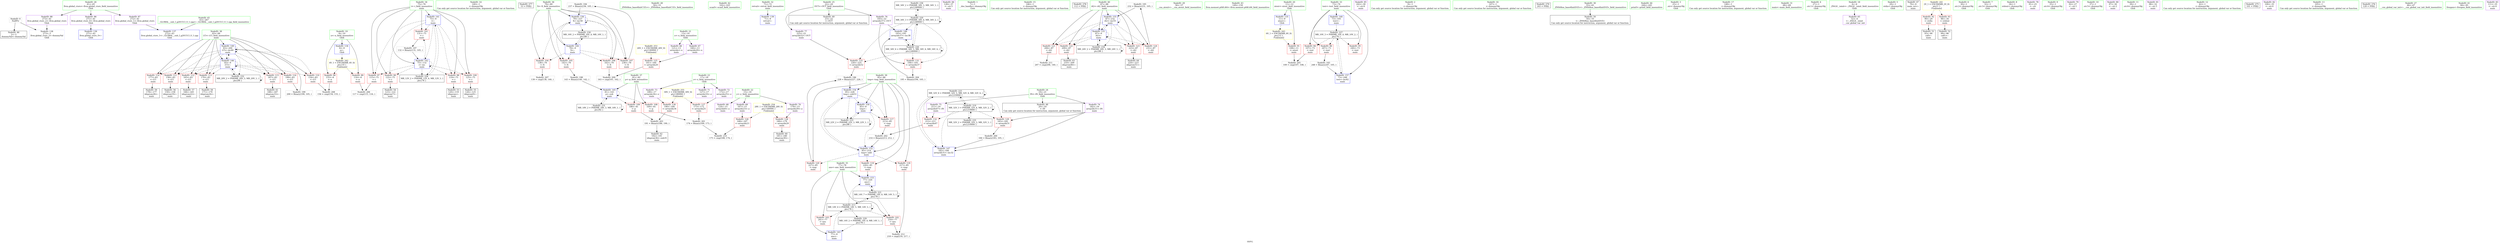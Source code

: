 digraph "SVFG" {
	label="SVFG";

	Node0x55f1c5e95470 [shape=record,color=grey,label="{NodeID: 0\nNullPtr}"];
	Node0x55f1c5e95470 -> Node0x55f1c5eb2600[style=solid];
	Node0x55f1c5e95470 -> Node0x55f1c5eb9310[style=solid];
	Node0x55f1c5eb28a0 [shape=record,color=red,label="{NodeID: 97\n115\<--75\n\<--i\nmain\n}"];
	Node0x55f1c5eb28a0 -> Node0x55f1c5ebe230[style=solid];
	Node0x55f1c5e96290 [shape=record,color=green,label="{NodeID: 14\n140\<--1\n\<--dummyObj\nCan only get source location for instruction, argument, global var or function.}"];
	Node0x55f1c5edc640 [shape=record,color=black,label="{NodeID: 277\n53 = PHI()\n}"];
	Node0x55f1c5eb6250 [shape=record,color=grey,label="{NodeID: 194\n237 = Binary(236, 105, )\n}"];
	Node0x55f1c5eb6250 -> Node0x55f1c5eba1e0[style=solid];
	Node0x55f1c5eb3400 [shape=record,color=red,label="{NodeID: 111\n158\<--83\n\<--i15\nmain\n}"];
	Node0x55f1c5eb3400 -> Node0x55f1c5eb3f00[style=solid];
	Node0x55f1c5eb1640 [shape=record,color=green,label="{NodeID: 28\n50\<--51\n_ZNSt8ios_base4InitC1Ev\<--_ZNSt8ios_base4InitC1Ev_field_insensitive\n}"];
	Node0x55f1c5ebe530 [shape=record,color=grey,label="{NodeID: 208\n156 = cmp(154, 155, )\n}"];
	Node0x55f1c5eb87c0 [shape=record,color=red,label="{NodeID: 125\n161\<--160\n\<--arrayidx20\nmain\n}"];
	Node0x55f1c5eb87c0 -> Node0x55f1c5ebe6b0[style=solid];
	Node0x55f1c5eb2200 [shape=record,color=green,label="{NodeID: 42\n102\<--103\nscanf\<--scanf_field_insensitive\n}"];
	Node0x55f1c5eb9410 [shape=record,color=blue,label="{NodeID: 139\n71\<--9\nretval\<--\nmain\n}"];
	Node0x55f1c5eb3f00 [shape=record,color=black,label="{NodeID: 56\n159\<--158\nidxprom19\<--\nmain\n}"];
	Node0x55f1c5ecc450 [shape=record,color=black,label="{NodeID: 236\nMR_34V_2 = PHI(MR_34V_3, MR_34V_1, )\npts\{240000 \}\n}"];
	Node0x55f1c5ecc450 -> Node0x55f1c5ec7450[style=dashed];
	Node0x55f1c5eb9f70 [shape=record,color=blue,label="{NodeID: 153\n77\<--220\nans\<--\nmain\n}"];
	Node0x55f1c5eb9f70 -> Node0x55f1c5ec7950[style=dashed];
	Node0x55f1c5eb4a60 [shape=record,color=purple,label="{NodeID: 70\n179\<--15\narrayidx29\<--y\nmain\n}"];
	Node0x55f1c5eb4a60 -> Node0x55f1c5eb8a30[style=solid];
	Node0x55f1c5eb55c0 [shape=record,color=purple,label="{NodeID: 84\n128\<--37\n\<--.str.5\nmain\n}"];
	Node0x55f1c5e94580 [shape=record,color=green,label="{NodeID: 1\n7\<--1\n__dso_handle\<--dummyObj\nGlob }"];
	Node0x55f1c5eb2970 [shape=record,color=red,label="{NodeID: 98\n119\<--75\n\<--i\nmain\n}"];
	Node0x55f1c5eb2970 -> Node0x55f1c5eb3c90[style=solid];
	Node0x55f1c5e96360 [shape=record,color=green,label="{NodeID: 15\n146\<--1\n\<--dummyObj\nCan only get source location for instruction, argument, global var or function.}"];
	Node0x55f1c5edc740 [shape=record,color=black,label="{NodeID: 278\n112 = PHI()\n}"];
	Node0x55f1c5eb63d0 [shape=record,color=grey,label="{NodeID: 195\n232 = Binary(231, 105, )\n}"];
	Node0x55f1c5eb63d0 -> Node0x55f1c5eba110[style=solid];
	Node0x55f1c5eb34d0 [shape=record,color=red,label="{NodeID: 112\n165\<--83\n\<--i15\nmain\n}"];
	Node0x55f1c5eb34d0 -> Node0x55f1c5eb3fd0[style=solid];
	Node0x55f1c5eb1710 [shape=record,color=green,label="{NodeID: 29\n56\<--57\n__cxa_atexit\<--__cxa_atexit_field_insensitive\n}"];
	Node0x55f1c5ebe6b0 [shape=record,color=grey,label="{NodeID: 209\n163 = cmp(161, 162, )\n}"];
	Node0x55f1c5eb8890 [shape=record,color=red,label="{NodeID: 126\n168\<--167\n\<--arrayidx23\nmain\n}"];
	Node0x55f1c5eb8890 -> Node0x55f1c5ebe830[style=solid];
	Node0x55f1c5eb2300 [shape=record,color=green,label="{NodeID: 43\n149\<--150\nllvm.memset.p0i8.i64\<--llvm.memset.p0i8.i64_field_insensitive\n}"];
	Node0x55f1c5eb94e0 [shape=record,color=blue,label="{NodeID: 140\n73\<--105\ntest\<--\nmain\n}"];
	Node0x55f1c5eb94e0 -> Node0x55f1c5ec9750[style=dashed];
	Node0x55f1c5eb3fd0 [shape=record,color=black,label="{NodeID: 57\n166\<--165\nidxprom22\<--\nmain\n}"];
	Node0x55f1c5eba040 [shape=record,color=blue,label="{NodeID: 154\n85\<--228\ntmp\<--sub53\nmain\n}"];
	Node0x55f1c5eba040 -> Node0x55f1c5eb8140[style=dashed];
	Node0x55f1c5eba040 -> Node0x55f1c5eb9d00[style=dashed];
	Node0x55f1c5eba040 -> Node0x55f1c5eb9ea0[style=dashed];
	Node0x55f1c5eba040 -> Node0x55f1c5ecb550[style=dashed];
	Node0x55f1c5eb4b30 [shape=record,color=purple,label="{NodeID: 71\n127\<--17\narrayidx10\<--z\nmain\n}"];
	Node0x55f1c5eb5690 [shape=record,color=purple,label="{NodeID: 85\n242\<--39\n\<--.str.6\nmain\n}"];
	Node0x55f1c5e96e20 [shape=record,color=green,label="{NodeID: 2\n9\<--1\n\<--dummyObj\nCan only get source location for instruction, argument, global var or function.}"];
	Node0x55f1c5eb2a40 [shape=record,color=red,label="{NodeID: 99\n122\<--75\n\<--i\nmain\n}"];
	Node0x55f1c5eb2a40 -> Node0x55f1c5eb3d60[style=solid];
	Node0x55f1c5e96430 [shape=record,color=green,label="{NodeID: 16\n147\<--1\n\<--dummyObj\nCan only get source location for instruction, argument, global var or function.}"];
	Node0x55f1c5edc840 [shape=record,color=black,label="{NodeID: 279\n243 = PHI()\n}"];
	Node0x55f1c5eb6550 [shape=record,color=grey,label="{NodeID: 196\n228 = Binary(227, 226, )\n}"];
	Node0x55f1c5eb6550 -> Node0x55f1c5eba040[style=solid];
	Node0x55f1c5eb35a0 [shape=record,color=red,label="{NodeID: 113\n170\<--83\n\<--i15\nmain\n}"];
	Node0x55f1c5eb35a0 -> Node0x55f1c5eb40a0[style=solid];
	Node0x55f1c5eb17e0 [shape=record,color=green,label="{NodeID: 30\n55\<--61\n_ZNSt8ios_base4InitD1Ev\<--_ZNSt8ios_base4InitD1Ev_field_insensitive\n}"];
	Node0x55f1c5eb17e0 -> Node0x55f1c5eb39f0[style=solid];
	Node0x55f1c5ebe830 [shape=record,color=grey,label="{NodeID: 210\n175 = cmp(168, 174, )\n}"];
	Node0x55f1c5eb8960 [shape=record,color=red,label="{NodeID: 127\n173\<--172\n\<--arrayidx25\nmain\n}"];
	Node0x55f1c5eb8960 -> Node0x55f1c5eb6cd0[style=solid];
	Node0x55f1c5eb2400 [shape=record,color=green,label="{NodeID: 44\n244\<--245\nprintf\<--printf_field_insensitive\n}"];
	Node0x55f1c5eb95b0 [shape=record,color=blue,label="{NodeID: 141\n75\<--9\ni\<--\nmain\n}"];
	Node0x55f1c5eb95b0 -> Node0x55f1c5eb28a0[style=dashed];
	Node0x55f1c5eb95b0 -> Node0x55f1c5eb2970[style=dashed];
	Node0x55f1c5eb95b0 -> Node0x55f1c5eb2a40[style=dashed];
	Node0x55f1c5eb95b0 -> Node0x55f1c5eb2b10[style=dashed];
	Node0x55f1c5eb95b0 -> Node0x55f1c5eb2be0[style=dashed];
	Node0x55f1c5eb95b0 -> Node0x55f1c5eb9680[style=dashed];
	Node0x55f1c5eb95b0 -> Node0x55f1c5ec9c50[style=dashed];
	Node0x55f1c5eb40a0 [shape=record,color=black,label="{NodeID: 58\n171\<--170\nidxprom24\<--\nmain\n}"];
	Node0x55f1c5eba110 [shape=record,color=blue,label="{NodeID: 155\n87\<--232\ni42\<--inc55\nmain\n}"];
	Node0x55f1c5eba110 -> Node0x55f1c5eb8480[style=dashed];
	Node0x55f1c5eba110 -> Node0x55f1c5eb8550[style=dashed];
	Node0x55f1c5eba110 -> Node0x55f1c5eb8620[style=dashed];
	Node0x55f1c5eba110 -> Node0x55f1c5eb86f0[style=dashed];
	Node0x55f1c5eba110 -> Node0x55f1c5eb9dd0[style=dashed];
	Node0x55f1c5eba110 -> Node0x55f1c5eba110[style=dashed];
	Node0x55f1c5eba110 -> Node0x55f1c5ecba50[style=dashed];
	Node0x55f1c5eb4c00 [shape=record,color=purple,label="{NodeID: 72\n172\<--17\narrayidx25\<--z\nmain\n}"];
	Node0x55f1c5eb4c00 -> Node0x55f1c5eb8960[style=solid];
	Node0x55f1c5eb5760 [shape=record,color=purple,label="{NodeID: 86\n271\<--41\nllvm.global_ctors_0\<--llvm.global_ctors\nGlob }"];
	Node0x55f1c5eb5760 -> Node0x55f1c5eb9110[style=solid];
	Node0x55f1c5e95790 [shape=record,color=green,label="{NodeID: 3\n25\<--1\n.str\<--dummyObj\nGlob }"];
	Node0x55f1c5eb2b10 [shape=record,color=red,label="{NodeID: 100\n125\<--75\n\<--i\nmain\n}"];
	Node0x55f1c5eb2b10 -> Node0x55f1c5eb3e30[style=solid];
	Node0x55f1c5e96500 [shape=record,color=green,label="{NodeID: 17\n148\<--1\n\<--dummyObj\nCan only get source location for instruction, argument, global var or function.}"];
	Node0x55f1c5eb66d0 [shape=record,color=grey,label="{NodeID: 197\n132 = Binary(131, 105, )\n}"];
	Node0x55f1c5eb66d0 -> Node0x55f1c5eb9680[style=solid];
	Node0x55f1c5eb3670 [shape=record,color=red,label="{NodeID: 114\n177\<--83\n\<--i15\nmain\n}"];
	Node0x55f1c5eb3670 -> Node0x55f1c5eb4170[style=solid];
	Node0x55f1c5eb18b0 [shape=record,color=green,label="{NodeID: 31\n68\<--69\nmain\<--main_field_insensitive\n}"];
	Node0x55f1c5ebe9b0 [shape=record,color=grey,label="{NodeID: 211\n207 = cmp(206, 140, )\n}"];
	Node0x55f1c5eb8a30 [shape=record,color=red,label="{NodeID: 128\n180\<--179\n\<--arrayidx29\nmain\n}"];
	Node0x55f1c5eb8a30 -> Node0x55f1c5eb4240[style=solid];
	Node0x55f1c5eb2500 [shape=record,color=green,label="{NodeID: 45\n43\<--267\n_GLOBAL__sub_I_g201513_0_1.cpp\<--_GLOBAL__sub_I_g201513_0_1.cpp_field_insensitive\n}"];
	Node0x55f1c5eb2500 -> Node0x55f1c5eb9210[style=solid];
	Node0x55f1c5ec8d50 [shape=record,color=black,label="{NodeID: 225\nMR_32V_6 = PHI(MR_32V_5, MR_32V_4, MR_32V_4, )\npts\{210000 \}\n}"];
	Node0x55f1c5ec8d50 -> Node0x55f1c5eb8b00[style=dashed];
	Node0x55f1c5ec8d50 -> Node0x55f1c5eb8d70[style=dashed];
	Node0x55f1c5ec8d50 -> Node0x55f1c5eb9a90[style=dashed];
	Node0x55f1c5ec8d50 -> Node0x55f1c5ec6f50[style=dashed];
	Node0x55f1c5ec8d50 -> Node0x55f1c5ec8d50[style=dashed];
	Node0x55f1c5eb9680 [shape=record,color=blue,label="{NodeID: 142\n75\<--132\ni\<--inc\nmain\n}"];
	Node0x55f1c5eb9680 -> Node0x55f1c5eb28a0[style=dashed];
	Node0x55f1c5eb9680 -> Node0x55f1c5eb2970[style=dashed];
	Node0x55f1c5eb9680 -> Node0x55f1c5eb2a40[style=dashed];
	Node0x55f1c5eb9680 -> Node0x55f1c5eb2b10[style=dashed];
	Node0x55f1c5eb9680 -> Node0x55f1c5eb2be0[style=dashed];
	Node0x55f1c5eb9680 -> Node0x55f1c5eb9680[style=dashed];
	Node0x55f1c5eb9680 -> Node0x55f1c5ec9c50[style=dashed];
	Node0x55f1c5eb4170 [shape=record,color=black,label="{NodeID: 59\n178\<--177\nidxprom28\<--\nmain\n}"];
	Node0x55f1c5eba1e0 [shape=record,color=blue,label="{NodeID: 156\n79\<--237\nX\<--inc58\nmain\n}"];
	Node0x55f1c5eba1e0 -> Node0x55f1c5eb2e50[style=dashed];
	Node0x55f1c5eba1e0 -> Node0x55f1c5eb2f20[style=dashed];
	Node0x55f1c5eba1e0 -> Node0x55f1c5eb2ff0[style=dashed];
	Node0x55f1c5eba1e0 -> Node0x55f1c5eb30c0[style=dashed];
	Node0x55f1c5eba1e0 -> Node0x55f1c5eba1e0[style=dashed];
	Node0x55f1c5eba1e0 -> Node0x55f1c5eca650[style=dashed];
	Node0x55f1c5eb4cd0 [shape=record,color=purple,label="{NodeID: 73\n189\<--17\narrayidx34\<--z\nmain\n}"];
	Node0x55f1c5eb4cd0 -> Node0x55f1c5eb8bd0[style=solid];
	Node0x55f1c5ecfa20 [shape=record,color=yellow,style=double,label="{NodeID: 253\n26V_1 = ENCHI(MR_26V_0)\npts\{140000 \}\nFun[main]}"];
	Node0x55f1c5ecfa20 -> Node0x55f1c5eb87c0[style=dashed];
	Node0x55f1c5eb5860 [shape=record,color=purple,label="{NodeID: 87\n272\<--41\nllvm.global_ctors_1\<--llvm.global_ctors\nGlob }"];
	Node0x55f1c5eb5860 -> Node0x55f1c5eb9210[style=solid];
	Node0x55f1c5e95da0 [shape=record,color=green,label="{NodeID: 4\n27\<--1\n.str.1\<--dummyObj\nGlob }"];
	Node0x55f1c5eb2be0 [shape=record,color=red,label="{NodeID: 101\n131\<--75\n\<--i\nmain\n}"];
	Node0x55f1c5eb2be0 -> Node0x55f1c5eb66d0[style=solid];
	Node0x55f1c5e965d0 [shape=record,color=green,label="{NodeID: 18\n4\<--6\n_ZStL8__ioinit\<--_ZStL8__ioinit_field_insensitive\nGlob }"];
	Node0x55f1c5e965d0 -> Node0x55f1c5eb4650[style=solid];
	Node0x55f1c5eb6850 [shape=record,color=grey,label="{NodeID: 198\n143 = Binary(140, 142, )\n}"];
	Node0x55f1c5eb6850 -> Node0x55f1c5eb98f0[style=solid];
	Node0x55f1c5eb3740 [shape=record,color=red,label="{NodeID: 115\n187\<--83\n\<--i15\nmain\n}"];
	Node0x55f1c5eb3740 -> Node0x55f1c5eb4310[style=solid];
	Node0x55f1c5eb19b0 [shape=record,color=green,label="{NodeID: 32\n71\<--72\nretval\<--retval_field_insensitive\nmain\n}"];
	Node0x55f1c5eb19b0 -> Node0x55f1c5eb9410[style=solid];
	Node0x55f1c5ebeb30 [shape=record,color=grey,label="{NodeID: 212\n218 = cmp(216, 217, )\n}"];
	Node0x55f1c5eb8b00 [shape=record,color=red,label="{NodeID: 129\n183\<--182\n\<--arrayidx31\nmain\n}"];
	Node0x55f1c5eb8b00 -> Node0x55f1c5eb6b50[style=solid];
	Node0x55f1c5eb2600 [shape=record,color=black,label="{NodeID: 46\n2\<--3\ndummyVal\<--dummyVal\n}"];
	Node0x55f1c5ec9250 [shape=record,color=black,label="{NodeID: 226\nMR_34V_6 = PHI(MR_34V_5, MR_34V_4, MR_34V_4, )\npts\{240000 \}\n}"];
	Node0x55f1c5ec9250 -> Node0x55f1c5eb8ca0[style=dashed];
	Node0x55f1c5ec9250 -> Node0x55f1c5eb8e40[style=dashed];
	Node0x55f1c5ec9250 -> Node0x55f1c5eb9b60[style=dashed];
	Node0x55f1c5ec9250 -> Node0x55f1c5ec7450[style=dashed];
	Node0x55f1c5ec9250 -> Node0x55f1c5ec9250[style=dashed];
	Node0x55f1c5eb9750 [shape=record,color=blue,label="{NodeID: 143\n77\<--9\nans\<--\nmain\n}"];
	Node0x55f1c5eb9750 -> Node0x55f1c5ec5150[style=dashed];
	Node0x55f1c5eb4240 [shape=record,color=black,label="{NodeID: 60\n181\<--180\nidxprom30\<--\nmain\n}"];
	Node0x55f1c5eba2b0 [shape=record,color=blue,label="{NodeID: 157\n73\<--248\ntest\<--inc62\nmain\n}"];
	Node0x55f1c5eba2b0 -> Node0x55f1c5ec9750[style=dashed];
	Node0x55f1c5eb4da0 [shape=record,color=purple,label="{NodeID: 74\n182\<--19\narrayidx31\<--IN\nmain\n}"];
	Node0x55f1c5eb4da0 -> Node0x55f1c5eb8b00[style=solid];
	Node0x55f1c5eb4da0 -> Node0x55f1c5eb9a90[style=solid];
	Node0x55f1c5ecfb00 [shape=record,color=yellow,style=double,label="{NodeID: 254\n28V_1 = ENCHI(MR_28V_0)\npts\{160000 \}\nFun[main]}"];
	Node0x55f1c5ecfb00 -> Node0x55f1c5eb8890[style=dashed];
	Node0x55f1c5ecfb00 -> Node0x55f1c5eb8a30[style=dashed];
	Node0x55f1c5eb5960 [shape=record,color=purple,label="{NodeID: 88\n273\<--41\nllvm.global_ctors_2\<--llvm.global_ctors\nGlob }"];
	Node0x55f1c5eb5960 -> Node0x55f1c5eb9310[style=solid];
	Node0x55f1c5e958c0 [shape=record,color=green,label="{NodeID: 5\n29\<--1\nstdin\<--dummyObj\nGlob }"];
	Node0x55f1c5eb2cb0 [shape=record,color=red,label="{NodeID: 102\n216\<--77\n\<--ans\nmain\n}"];
	Node0x55f1c5eb2cb0 -> Node0x55f1c5ebeb30[style=solid];
	Node0x55f1c5eb1070 [shape=record,color=green,label="{NodeID: 19\n8\<--10\nn\<--n_field_insensitive\nGlob }"];
	Node0x55f1c5eb1070 -> Node0x55f1c5eb5a60[style=solid];
	Node0x55f1c5eb1070 -> Node0x55f1c5eb5b30[style=solid];
	Node0x55f1c5eb1070 -> Node0x55f1c5eb8f10[style=solid];
	Node0x55f1c5eb69d0 [shape=record,color=grey,label="{NodeID: 199\n200 = Binary(199, 105, )\n}"];
	Node0x55f1c5eb69d0 -> Node0x55f1c5eb9c30[style=solid];
	Node0x55f1c5eb8070 [shape=record,color=red,label="{NodeID: 116\n199\<--83\n\<--i15\nmain\n}"];
	Node0x55f1c5eb8070 -> Node0x55f1c5eb69d0[style=solid];
	Node0x55f1c5eb1a80 [shape=record,color=green,label="{NodeID: 33\n73\<--74\ntest\<--test_field_insensitive\nmain\n}"];
	Node0x55f1c5eb1a80 -> Node0x55f1c5eb5e70[style=solid];
	Node0x55f1c5eb1a80 -> Node0x55f1c5eb5f40[style=solid];
	Node0x55f1c5eb1a80 -> Node0x55f1c5eb27d0[style=solid];
	Node0x55f1c5eb1a80 -> Node0x55f1c5eb94e0[style=solid];
	Node0x55f1c5eb1a80 -> Node0x55f1c5eba2b0[style=solid];
	Node0x55f1c5ec5150 [shape=record,color=black,label="{NodeID: 213\nMR_14V_4 = PHI(MR_14V_5, MR_14V_3, )\npts\{78 \}\n}"];
	Node0x55f1c5ec5150 -> Node0x55f1c5eb2cb0[style=dashed];
	Node0x55f1c5ec5150 -> Node0x55f1c5eb2d80[style=dashed];
	Node0x55f1c5ec5150 -> Node0x55f1c5eb9f70[style=dashed];
	Node0x55f1c5ec5150 -> Node0x55f1c5ec5150[style=dashed];
	Node0x55f1c5ec5150 -> Node0x55f1c5ec7950[style=dashed];
	Node0x55f1c5ec5150 -> Node0x55f1c5eca150[style=dashed];
	Node0x55f1c5eb8bd0 [shape=record,color=red,label="{NodeID: 130\n190\<--189\n\<--arrayidx34\nmain\n}"];
	Node0x55f1c5eb8bd0 -> Node0x55f1c5ebddf0[style=solid];
	Node0x55f1c5eb2700 [shape=record,color=black,label="{NodeID: 47\n70\<--9\nmain_ret\<--\nmain\n}"];
	Node0x55f1c5ec9750 [shape=record,color=black,label="{NodeID: 227\nMR_10V_3 = PHI(MR_10V_4, MR_10V_2, )\npts\{74 \}\n}"];
	Node0x55f1c5ec9750 -> Node0x55f1c5eb5e70[style=dashed];
	Node0x55f1c5ec9750 -> Node0x55f1c5eb5f40[style=dashed];
	Node0x55f1c5ec9750 -> Node0x55f1c5eb27d0[style=dashed];
	Node0x55f1c5ec9750 -> Node0x55f1c5eba2b0[style=dashed];
	Node0x55f1c5eb9820 [shape=record,color=blue,label="{NodeID: 144\n79\<--9\nX\<--\nmain\n}"];
	Node0x55f1c5eb9820 -> Node0x55f1c5eb2e50[style=dashed];
	Node0x55f1c5eb9820 -> Node0x55f1c5eb2f20[style=dashed];
	Node0x55f1c5eb9820 -> Node0x55f1c5eb2ff0[style=dashed];
	Node0x55f1c5eb9820 -> Node0x55f1c5eb30c0[style=dashed];
	Node0x55f1c5eb9820 -> Node0x55f1c5eba1e0[style=dashed];
	Node0x55f1c5eb9820 -> Node0x55f1c5eca650[style=dashed];
	Node0x55f1c5eb4310 [shape=record,color=black,label="{NodeID: 61\n188\<--187\nidxprom33\<--\nmain\n}"];
	Node0x55f1c5ecdd50 [shape=record,color=yellow,style=double,label="{NodeID: 241\n2V_1 = ENCHI(MR_2V_0)\npts\{1 \}\nFun[main]}"];
	Node0x55f1c5ecdd50 -> Node0x55f1c5eb5cd0[style=dashed];
	Node0x55f1c5ecdd50 -> Node0x55f1c5eb5da0[style=dashed];
	Node0x55f1c5eb4e70 [shape=record,color=purple,label="{NodeID: 75\n211\<--19\narrayidx47\<--IN\nmain\n}"];
	Node0x55f1c5eb4e70 -> Node0x55f1c5eb8d70[style=solid];
	Node0x55f1c5ecfbe0 [shape=record,color=yellow,style=double,label="{NodeID: 255\n30V_1 = ENCHI(MR_30V_0)\npts\{180000 \}\nFun[main]}"];
	Node0x55f1c5ecfbe0 -> Node0x55f1c5eb8960[style=dashed];
	Node0x55f1c5ecfbe0 -> Node0x55f1c5eb8bd0[style=dashed];
	Node0x55f1c5eb5a60 [shape=record,color=red,label="{NodeID: 89\n116\<--8\n\<--n\nmain\n}"];
	Node0x55f1c5eb5a60 -> Node0x55f1c5ebe230[style=solid];
	Node0x55f1c5e95950 [shape=record,color=green,label="{NodeID: 6\n30\<--1\n.str.2\<--dummyObj\nGlob }"];
	Node0x55f1c5eb2d80 [shape=record,color=red,label="{NodeID: 103\n241\<--77\n\<--ans\nmain\n}"];
	Node0x55f1c5eb1100 [shape=record,color=green,label="{NodeID: 20\n11\<--12\nntest\<--ntest_field_insensitive\nGlob }"];
	Node0x55f1c5eb1100 -> Node0x55f1c5eb5c00[style=solid];
	Node0x55f1c5eb1100 -> Node0x55f1c5eb9010[style=solid];
	Node0x55f1c5eb6b50 [shape=record,color=grey,label="{NodeID: 200\n184 = Binary(183, 105, )\n}"];
	Node0x55f1c5eb6b50 -> Node0x55f1c5eb9a90[style=solid];
	Node0x55f1c5eb8140 [shape=record,color=red,label="{NodeID: 117\n213\<--85\n\<--tmp\nmain\n}"];
	Node0x55f1c5eb8140 -> Node0x55f1c5eb6e50[style=solid];
	Node0x55f1c5eb1b50 [shape=record,color=green,label="{NodeID: 34\n75\<--76\ni\<--i_field_insensitive\nmain\n}"];
	Node0x55f1c5eb1b50 -> Node0x55f1c5eb28a0[style=solid];
	Node0x55f1c5eb1b50 -> Node0x55f1c5eb2970[style=solid];
	Node0x55f1c5eb1b50 -> Node0x55f1c5eb2a40[style=solid];
	Node0x55f1c5eb1b50 -> Node0x55f1c5eb2b10[style=solid];
	Node0x55f1c5eb1b50 -> Node0x55f1c5eb2be0[style=solid];
	Node0x55f1c5eb1b50 -> Node0x55f1c5eb95b0[style=solid];
	Node0x55f1c5eb1b50 -> Node0x55f1c5eb9680[style=solid];
	Node0x55f1c5eb8ca0 [shape=record,color=red,label="{NodeID: 131\n194\<--193\n\<--arrayidx37\nmain\n}"];
	Node0x55f1c5eb8ca0 -> Node0x55f1c5ebdf30[style=solid];
	Node0x55f1c5eb37f0 [shape=record,color=black,label="{NodeID: 48\n20\<--19\n\<--IN\nCan only get source location for instruction, argument, global var or function.}"];
	Node0x55f1c5ec9c50 [shape=record,color=black,label="{NodeID: 228\nMR_12V_2 = PHI(MR_12V_4, MR_12V_1, )\npts\{76 \}\n}"];
	Node0x55f1c5ec9c50 -> Node0x55f1c5eb95b0[style=dashed];
	Node0x55f1c5eb98f0 [shape=record,color=blue,label="{NodeID: 145\n81\<--143\np\<--sub\nmain\n}"];
	Node0x55f1c5eb98f0 -> Node0x55f1c5eb3190[style=dashed];
	Node0x55f1c5eb98f0 -> Node0x55f1c5eb3260[style=dashed];
	Node0x55f1c5eb98f0 -> Node0x55f1c5eb98f0[style=dashed];
	Node0x55f1c5eb98f0 -> Node0x55f1c5ecab50[style=dashed];
	Node0x55f1c5eb43e0 [shape=record,color=black,label="{NodeID: 62\n192\<--191\nidxprom36\<--sub35\nmain\n}"];
	Node0x55f1c5ecf080 [shape=record,color=yellow,style=double,label="{NodeID: 242\n4V_1 = ENCHI(MR_4V_0)\npts\{10 \}\nFun[main]}"];
	Node0x55f1c5ecf080 -> Node0x55f1c5eb5a60[style=dashed];
	Node0x55f1c5ecf080 -> Node0x55f1c5eb5b30[style=dashed];
	Node0x55f1c5eb4f40 [shape=record,color=purple,label="{NodeID: 76\n193\<--22\narrayidx37\<--OUT\nmain\n}"];
	Node0x55f1c5eb4f40 -> Node0x55f1c5eb8ca0[style=solid];
	Node0x55f1c5eb4f40 -> Node0x55f1c5eb9b60[style=solid];
	Node0x55f1c5eb5b30 [shape=record,color=red,label="{NodeID: 90\n155\<--8\n\<--n\nmain\n}"];
	Node0x55f1c5eb5b30 -> Node0x55f1c5ebe530[style=solid];
	Node0x55f1c5e95b00 [shape=record,color=green,label="{NodeID: 7\n32\<--1\n.str.3\<--dummyObj\nGlob }"];
	Node0x55f1c5eb2e50 [shape=record,color=red,label="{NodeID: 104\n138\<--79\n\<--X\nmain\n}"];
	Node0x55f1c5eb2e50 -> Node0x55f1c5ebe3b0[style=solid];
	Node0x55f1c5eb1190 [shape=record,color=green,label="{NodeID: 21\n13\<--14\nx\<--x_field_insensitive\nGlob }"];
	Node0x55f1c5eb1190 -> Node0x55f1c5eb4720[style=solid];
	Node0x55f1c5eb1190 -> Node0x55f1c5eb47f0[style=solid];
	Node0x55f1c5eb6cd0 [shape=record,color=grey,label="{NodeID: 201\n174 = Binary(169, 173, )\n}"];
	Node0x55f1c5eb6cd0 -> Node0x55f1c5ebe830[style=solid];
	Node0x55f1c5eb8210 [shape=record,color=red,label="{NodeID: 118\n217\<--85\n\<--tmp\nmain\n}"];
	Node0x55f1c5eb8210 -> Node0x55f1c5ebeb30[style=solid];
	Node0x55f1c5eb1c20 [shape=record,color=green,label="{NodeID: 35\n77\<--78\nans\<--ans_field_insensitive\nmain\n}"];
	Node0x55f1c5eb1c20 -> Node0x55f1c5eb2cb0[style=solid];
	Node0x55f1c5eb1c20 -> Node0x55f1c5eb2d80[style=solid];
	Node0x55f1c5eb1c20 -> Node0x55f1c5eb9750[style=solid];
	Node0x55f1c5eb1c20 -> Node0x55f1c5eb9f70[style=solid];
	Node0x55f1c5eb8d70 [shape=record,color=red,label="{NodeID: 132\n212\<--211\n\<--arrayidx47\nmain\n}"];
	Node0x55f1c5eb8d70 -> Node0x55f1c5eb6e50[style=solid];
	Node0x55f1c5eb38f0 [shape=record,color=black,label="{NodeID: 49\n23\<--22\n\<--OUT\nCan only get source location for instruction, argument, global var or function.}"];
	Node0x55f1c5eca150 [shape=record,color=black,label="{NodeID: 229\nMR_14V_2 = PHI(MR_14V_4, MR_14V_1, )\npts\{78 \}\n}"];
	Node0x55f1c5eca150 -> Node0x55f1c5eb9750[style=dashed];
	Node0x55f1c5eb99c0 [shape=record,color=blue,label="{NodeID: 146\n83\<--9\ni15\<--\nmain\n}"];
	Node0x55f1c5eb99c0 -> Node0x55f1c5eb3330[style=dashed];
	Node0x55f1c5eb99c0 -> Node0x55f1c5eb3400[style=dashed];
	Node0x55f1c5eb99c0 -> Node0x55f1c5eb34d0[style=dashed];
	Node0x55f1c5eb99c0 -> Node0x55f1c5eb35a0[style=dashed];
	Node0x55f1c5eb99c0 -> Node0x55f1c5eb3670[style=dashed];
	Node0x55f1c5eb99c0 -> Node0x55f1c5eb3740[style=dashed];
	Node0x55f1c5eb99c0 -> Node0x55f1c5eb8070[style=dashed];
	Node0x55f1c5eb99c0 -> Node0x55f1c5eb99c0[style=dashed];
	Node0x55f1c5eb99c0 -> Node0x55f1c5eb9c30[style=dashed];
	Node0x55f1c5eb99c0 -> Node0x55f1c5ecb050[style=dashed];
	Node0x55f1c5eb44b0 [shape=record,color=black,label="{NodeID: 63\n210\<--209\nidxprom46\<--\nmain\n}"];
	Node0x55f1c5ecf160 [shape=record,color=yellow,style=double,label="{NodeID: 243\n6V_1 = ENCHI(MR_6V_0)\npts\{12 \}\nFun[main]}"];
	Node0x55f1c5ecf160 -> Node0x55f1c5eb5c00[style=dashed];
	Node0x55f1c5eb5010 [shape=record,color=purple,label="{NodeID: 77\n225\<--22\narrayidx52\<--OUT\nmain\n}"];
	Node0x55f1c5eb5010 -> Node0x55f1c5eb8e40[style=solid];
	Node0x55f1c5eb5c00 [shape=record,color=red,label="{NodeID: 91\n108\<--11\n\<--ntest\nmain\n}"];
	Node0x55f1c5eb5c00 -> Node0x55f1c5ebe0b0[style=solid];
	Node0x55f1c5e95b90 [shape=record,color=green,label="{NodeID: 8\n34\<--1\nstdout\<--dummyObj\nGlob }"];
	Node0x55f1c5eb2f20 [shape=record,color=red,label="{NodeID: 105\n142\<--79\n\<--X\nmain\n}"];
	Node0x55f1c5eb2f20 -> Node0x55f1c5eb6850[style=solid];
	Node0x55f1c5eb1220 [shape=record,color=green,label="{NodeID: 22\n15\<--16\ny\<--y_field_insensitive\nGlob }"];
	Node0x55f1c5eb1220 -> Node0x55f1c5eb48c0[style=solid];
	Node0x55f1c5eb1220 -> Node0x55f1c5eb4990[style=solid];
	Node0x55f1c5eb1220 -> Node0x55f1c5eb4a60[style=solid];
	Node0x55f1c5eb6e50 [shape=record,color=grey,label="{NodeID: 202\n214 = Binary(213, 212, )\n}"];
	Node0x55f1c5eb6e50 -> Node0x55f1c5eb9ea0[style=solid];
	Node0x55f1c5eb82e0 [shape=record,color=red,label="{NodeID: 119\n220\<--85\n\<--tmp\nmain\n}"];
	Node0x55f1c5eb82e0 -> Node0x55f1c5eb9f70[style=solid];
	Node0x55f1c5eb1cf0 [shape=record,color=green,label="{NodeID: 36\n79\<--80\nX\<--X_field_insensitive\nmain\n}"];
	Node0x55f1c5eb1cf0 -> Node0x55f1c5eb2e50[style=solid];
	Node0x55f1c5eb1cf0 -> Node0x55f1c5eb2f20[style=solid];
	Node0x55f1c5eb1cf0 -> Node0x55f1c5eb2ff0[style=solid];
	Node0x55f1c5eb1cf0 -> Node0x55f1c5eb30c0[style=solid];
	Node0x55f1c5eb1cf0 -> Node0x55f1c5eb9820[style=solid];
	Node0x55f1c5eb1cf0 -> Node0x55f1c5eba1e0[style=solid];
	Node0x55f1c5eb8e40 [shape=record,color=red,label="{NodeID: 133\n226\<--225\n\<--arrayidx52\nmain\n}"];
	Node0x55f1c5eb8e40 -> Node0x55f1c5eb6550[style=solid];
	Node0x55f1c5eb39f0 [shape=record,color=black,label="{NodeID: 50\n54\<--55\n\<--_ZNSt8ios_base4InitD1Ev\nCan only get source location for instruction, argument, global var or function.}"];
	Node0x55f1c5eca650 [shape=record,color=black,label="{NodeID: 230\nMR_16V_2 = PHI(MR_16V_4, MR_16V_1, )\npts\{80 \}\n}"];
	Node0x55f1c5eca650 -> Node0x55f1c5eb9820[style=dashed];
	Node0x55f1c5eb9a90 [shape=record,color=blue,label="{NodeID: 147\n182\<--184\narrayidx31\<--inc32\nmain\n}"];
	Node0x55f1c5eb9a90 -> Node0x55f1c5ec8d50[style=dashed];
	Node0x55f1c5eb4580 [shape=record,color=black,label="{NodeID: 64\n224\<--223\nidxprom51\<--\nmain\n}"];
	Node0x55f1c5eb50e0 [shape=record,color=purple,label="{NodeID: 78\n91\<--25\n\<--.str\nmain\n}"];
	Node0x55f1c5eb5cd0 [shape=record,color=red,label="{NodeID: 92\n90\<--29\n\<--stdin\nmain\n}"];
	Node0x55f1c5eb5cd0 -> Node0x55f1c5eb3af0[style=solid];
	Node0x55f1c5e95c20 [shape=record,color=green,label="{NodeID: 9\n35\<--1\n.str.4\<--dummyObj\nGlob }"];
	Node0x55f1c5eb2ff0 [shape=record,color=red,label="{NodeID: 106\n162\<--79\n\<--X\nmain\n}"];
	Node0x55f1c5eb2ff0 -> Node0x55f1c5ebe6b0[style=solid];
	Node0x55f1c5eb12b0 [shape=record,color=green,label="{NodeID: 23\n17\<--18\nz\<--z_field_insensitive\nGlob }"];
	Node0x55f1c5eb12b0 -> Node0x55f1c5eb4b30[style=solid];
	Node0x55f1c5eb12b0 -> Node0x55f1c5eb4c00[style=solid];
	Node0x55f1c5eb12b0 -> Node0x55f1c5eb4cd0[style=solid];
	Node0x55f1c5ebddf0 [shape=record,color=grey,label="{NodeID: 203\n191 = Binary(186, 190, )\n}"];
	Node0x55f1c5ebddf0 -> Node0x55f1c5eb43e0[style=solid];
	Node0x55f1c5eb83b0 [shape=record,color=red,label="{NodeID: 120\n227\<--85\n\<--tmp\nmain\n}"];
	Node0x55f1c5eb83b0 -> Node0x55f1c5eb6550[style=solid];
	Node0x55f1c5eb1dc0 [shape=record,color=green,label="{NodeID: 37\n81\<--82\np\<--p_field_insensitive\nmain\n}"];
	Node0x55f1c5eb1dc0 -> Node0x55f1c5eb3190[style=solid];
	Node0x55f1c5eb1dc0 -> Node0x55f1c5eb3260[style=solid];
	Node0x55f1c5eb1dc0 -> Node0x55f1c5eb98f0[style=solid];
	Node0x55f1c5eb8f10 [shape=record,color=blue,label="{NodeID: 134\n8\<--9\nn\<--\nGlob }"];
	Node0x55f1c5eb8f10 -> Node0x55f1c5ecf080[style=dashed];
	Node0x55f1c5eb3af0 [shape=record,color=black,label="{NodeID: 51\n93\<--90\ncall\<--\nmain\n}"];
	Node0x55f1c5ecab50 [shape=record,color=black,label="{NodeID: 231\nMR_18V_2 = PHI(MR_18V_3, MR_18V_1, )\npts\{82 \}\n}"];
	Node0x55f1c5ecab50 -> Node0x55f1c5eb98f0[style=dashed];
	Node0x55f1c5ecab50 -> Node0x55f1c5ecab50[style=dashed];
	Node0x55f1c5eb9b60 [shape=record,color=blue,label="{NodeID: 148\n193\<--195\narrayidx37\<--inc38\nmain\n}"];
	Node0x55f1c5eb9b60 -> Node0x55f1c5ec9250[style=dashed];
	Node0x55f1c5eb4650 [shape=record,color=purple,label="{NodeID: 65\n52\<--4\n\<--_ZStL8__ioinit\n__cxx_global_var_init\n}"];
	Node0x55f1c5eb51b0 [shape=record,color=purple,label="{NodeID: 79\n92\<--27\n\<--.str.1\nmain\n}"];
	Node0x55f1c5eb5da0 [shape=record,color=red,label="{NodeID: 93\n96\<--34\n\<--stdout\nmain\n}"];
	Node0x55f1c5eb5da0 -> Node0x55f1c5eb3bc0[style=solid];
	Node0x55f1c5e95f50 [shape=record,color=green,label="{NodeID: 10\n37\<--1\n.str.5\<--dummyObj\nGlob }"];
	Node0x55f1c5eb30c0 [shape=record,color=red,label="{NodeID: 107\n236\<--79\n\<--X\nmain\n}"];
	Node0x55f1c5eb30c0 -> Node0x55f1c5eb6250[style=solid];
	Node0x55f1c5eb1340 [shape=record,color=green,label="{NodeID: 24\n19\<--21\nIN\<--IN_field_insensitive\nGlob }"];
	Node0x55f1c5eb1340 -> Node0x55f1c5eb37f0[style=solid];
	Node0x55f1c5eb1340 -> Node0x55f1c5eb4da0[style=solid];
	Node0x55f1c5eb1340 -> Node0x55f1c5eb4e70[style=solid];
	Node0x55f1c5ebdf30 [shape=record,color=grey,label="{NodeID: 204\n195 = Binary(194, 105, )\n}"];
	Node0x55f1c5ebdf30 -> Node0x55f1c5eb9b60[style=solid];
	Node0x55f1c5eb8480 [shape=record,color=red,label="{NodeID: 121\n206\<--87\n\<--i42\nmain\n}"];
	Node0x55f1c5eb8480 -> Node0x55f1c5ebe9b0[style=solid];
	Node0x55f1c5eb1e90 [shape=record,color=green,label="{NodeID: 38\n83\<--84\ni15\<--i15_field_insensitive\nmain\n}"];
	Node0x55f1c5eb1e90 -> Node0x55f1c5eb3330[style=solid];
	Node0x55f1c5eb1e90 -> Node0x55f1c5eb3400[style=solid];
	Node0x55f1c5eb1e90 -> Node0x55f1c5eb34d0[style=solid];
	Node0x55f1c5eb1e90 -> Node0x55f1c5eb35a0[style=solid];
	Node0x55f1c5eb1e90 -> Node0x55f1c5eb3670[style=solid];
	Node0x55f1c5eb1e90 -> Node0x55f1c5eb3740[style=solid];
	Node0x55f1c5eb1e90 -> Node0x55f1c5eb8070[style=solid];
	Node0x55f1c5eb1e90 -> Node0x55f1c5eb99c0[style=solid];
	Node0x55f1c5eb1e90 -> Node0x55f1c5eb9c30[style=solid];
	Node0x55f1c5eb9010 [shape=record,color=blue,label="{NodeID: 135\n11\<--9\nntest\<--\nGlob }"];
	Node0x55f1c5eb9010 -> Node0x55f1c5ecf160[style=dashed];
	Node0x55f1c5eb3bc0 [shape=record,color=black,label="{NodeID: 52\n99\<--96\ncall1\<--\nmain\n}"];
	Node0x55f1c5ecb050 [shape=record,color=black,label="{NodeID: 232\nMR_20V_2 = PHI(MR_20V_3, MR_20V_1, )\npts\{84 \}\n}"];
	Node0x55f1c5ecb050 -> Node0x55f1c5eb99c0[style=dashed];
	Node0x55f1c5ecb050 -> Node0x55f1c5ecb050[style=dashed];
	Node0x55f1c5eb9c30 [shape=record,color=blue,label="{NodeID: 149\n83\<--200\ni15\<--inc40\nmain\n}"];
	Node0x55f1c5eb9c30 -> Node0x55f1c5eb3330[style=dashed];
	Node0x55f1c5eb9c30 -> Node0x55f1c5eb3400[style=dashed];
	Node0x55f1c5eb9c30 -> Node0x55f1c5eb34d0[style=dashed];
	Node0x55f1c5eb9c30 -> Node0x55f1c5eb35a0[style=dashed];
	Node0x55f1c5eb9c30 -> Node0x55f1c5eb3670[style=dashed];
	Node0x55f1c5eb9c30 -> Node0x55f1c5eb3740[style=dashed];
	Node0x55f1c5eb9c30 -> Node0x55f1c5eb8070[style=dashed];
	Node0x55f1c5eb9c30 -> Node0x55f1c5eb99c0[style=dashed];
	Node0x55f1c5eb9c30 -> Node0x55f1c5eb9c30[style=dashed];
	Node0x55f1c5eb9c30 -> Node0x55f1c5ecb050[style=dashed];
	Node0x55f1c5eb4720 [shape=record,color=purple,label="{NodeID: 66\n121\<--13\narrayidx\<--x\nmain\n}"];
	Node0x55f1c5eb5280 [shape=record,color=purple,label="{NodeID: 80\n97\<--30\n\<--.str.2\nmain\n}"];
	Node0x55f1c5eb5e70 [shape=record,color=red,label="{NodeID: 94\n107\<--73\n\<--test\nmain\n}"];
	Node0x55f1c5eb5e70 -> Node0x55f1c5ebe0b0[style=solid];
	Node0x55f1c5e96020 [shape=record,color=green,label="{NodeID: 11\n39\<--1\n.str.6\<--dummyObj\nGlob }"];
	Node0x55f1c5eb3190 [shape=record,color=red,label="{NodeID: 108\n169\<--81\n\<--p\nmain\n}"];
	Node0x55f1c5eb3190 -> Node0x55f1c5eb6cd0[style=solid];
	Node0x55f1c5eb13d0 [shape=record,color=green,label="{NodeID: 25\n22\<--24\nOUT\<--OUT_field_insensitive\nGlob }"];
	Node0x55f1c5eb13d0 -> Node0x55f1c5eb38f0[style=solid];
	Node0x55f1c5eb13d0 -> Node0x55f1c5eb4f40[style=solid];
	Node0x55f1c5eb13d0 -> Node0x55f1c5eb5010[style=solid];
	Node0x55f1c5ebe0b0 [shape=record,color=grey,label="{NodeID: 205\n109 = cmp(107, 108, )\n}"];
	Node0x55f1c5eb8550 [shape=record,color=red,label="{NodeID: 122\n209\<--87\n\<--i42\nmain\n}"];
	Node0x55f1c5eb8550 -> Node0x55f1c5eb44b0[style=solid];
	Node0x55f1c5eb1f60 [shape=record,color=green,label="{NodeID: 39\n85\<--86\ntmp\<--tmp_field_insensitive\nmain\n}"];
	Node0x55f1c5eb1f60 -> Node0x55f1c5eb8140[style=solid];
	Node0x55f1c5eb1f60 -> Node0x55f1c5eb8210[style=solid];
	Node0x55f1c5eb1f60 -> Node0x55f1c5eb82e0[style=solid];
	Node0x55f1c5eb1f60 -> Node0x55f1c5eb83b0[style=solid];
	Node0x55f1c5eb1f60 -> Node0x55f1c5eb9d00[style=solid];
	Node0x55f1c5eb1f60 -> Node0x55f1c5eb9ea0[style=solid];
	Node0x55f1c5eb1f60 -> Node0x55f1c5eba040[style=solid];
	Node0x55f1c5ec6f50 [shape=record,color=black,label="{NodeID: 219\nMR_32V_3 = PHI(MR_32V_4, MR_32V_2, )\npts\{210000 \}\n}"];
	Node0x55f1c5ec6f50 -> Node0x55f1c5eb8b00[style=dashed];
	Node0x55f1c5ec6f50 -> Node0x55f1c5eb8d70[style=dashed];
	Node0x55f1c5ec6f50 -> Node0x55f1c5eb9a90[style=dashed];
	Node0x55f1c5ec6f50 -> Node0x55f1c5ec6f50[style=dashed];
	Node0x55f1c5ec6f50 -> Node0x55f1c5ec8d50[style=dashed];
	Node0x55f1c5ec6f50 -> Node0x55f1c5ecbf50[style=dashed];
	Node0x55f1c5eb9110 [shape=record,color=blue,label="{NodeID: 136\n271\<--42\nllvm.global_ctors_0\<--\nGlob }"];
	Node0x55f1c5eb3c90 [shape=record,color=black,label="{NodeID: 53\n120\<--119\nidxprom\<--\nmain\n}"];
	Node0x55f1c5ecb550 [shape=record,color=black,label="{NodeID: 233\nMR_22V_2 = PHI(MR_22V_3, MR_22V_1, )\npts\{86 \}\n}"];
	Node0x55f1c5ecb550 -> Node0x55f1c5eb9d00[style=dashed];
	Node0x55f1c5ecb550 -> Node0x55f1c5ecb550[style=dashed];
	Node0x55f1c5eb9d00 [shape=record,color=blue,label="{NodeID: 150\n85\<--9\ntmp\<--\nmain\n}"];
	Node0x55f1c5eb9d00 -> Node0x55f1c5eb8140[style=dashed];
	Node0x55f1c5eb9d00 -> Node0x55f1c5eb9d00[style=dashed];
	Node0x55f1c5eb9d00 -> Node0x55f1c5eb9ea0[style=dashed];
	Node0x55f1c5eb9d00 -> Node0x55f1c5ecb550[style=dashed];
	Node0x55f1c5eb47f0 [shape=record,color=purple,label="{NodeID: 67\n160\<--13\narrayidx20\<--x\nmain\n}"];
	Node0x55f1c5eb47f0 -> Node0x55f1c5eb87c0[style=solid];
	Node0x55f1c5eb5350 [shape=record,color=purple,label="{NodeID: 81\n98\<--32\n\<--.str.3\nmain\n}"];
	Node0x55f1c5eb5f40 [shape=record,color=red,label="{NodeID: 95\n240\<--73\n\<--test\nmain\n}"];
	Node0x55f1c5e960f0 [shape=record,color=green,label="{NodeID: 12\n42\<--1\n\<--dummyObj\nCan only get source location for instruction, argument, global var or function.}"];
	Node0x55f1c5edc440 [shape=record,color=black,label="{NodeID: 275\n101 = PHI()\n}"];
	Node0x55f1c5eb3260 [shape=record,color=red,label="{NodeID: 109\n186\<--81\n\<--p\nmain\n}"];
	Node0x55f1c5eb3260 -> Node0x55f1c5ebddf0[style=solid];
	Node0x55f1c5eb14a0 [shape=record,color=green,label="{NodeID: 26\n41\<--45\nllvm.global_ctors\<--llvm.global_ctors_field_insensitive\nGlob }"];
	Node0x55f1c5eb14a0 -> Node0x55f1c5eb5760[style=solid];
	Node0x55f1c5eb14a0 -> Node0x55f1c5eb5860[style=solid];
	Node0x55f1c5eb14a0 -> Node0x55f1c5eb5960[style=solid];
	Node0x55f1c5ebe230 [shape=record,color=grey,label="{NodeID: 206\n117 = cmp(115, 116, )\n}"];
	Node0x55f1c5eb8620 [shape=record,color=red,label="{NodeID: 123\n223\<--87\n\<--i42\nmain\n}"];
	Node0x55f1c5eb8620 -> Node0x55f1c5eb4580[style=solid];
	Node0x55f1c5eb2030 [shape=record,color=green,label="{NodeID: 40\n87\<--88\ni42\<--i42_field_insensitive\nmain\n}"];
	Node0x55f1c5eb2030 -> Node0x55f1c5eb8480[style=solid];
	Node0x55f1c5eb2030 -> Node0x55f1c5eb8550[style=solid];
	Node0x55f1c5eb2030 -> Node0x55f1c5eb8620[style=solid];
	Node0x55f1c5eb2030 -> Node0x55f1c5eb86f0[style=solid];
	Node0x55f1c5eb2030 -> Node0x55f1c5eb9dd0[style=solid];
	Node0x55f1c5eb2030 -> Node0x55f1c5eba110[style=solid];
	Node0x55f1c5ec7450 [shape=record,color=black,label="{NodeID: 220\nMR_34V_3 = PHI(MR_34V_4, MR_34V_2, )\npts\{240000 \}\n}"];
	Node0x55f1c5ec7450 -> Node0x55f1c5eb8ca0[style=dashed];
	Node0x55f1c5ec7450 -> Node0x55f1c5eb8e40[style=dashed];
	Node0x55f1c5ec7450 -> Node0x55f1c5eb9b60[style=dashed];
	Node0x55f1c5ec7450 -> Node0x55f1c5ec7450[style=dashed];
	Node0x55f1c5ec7450 -> Node0x55f1c5ec9250[style=dashed];
	Node0x55f1c5ec7450 -> Node0x55f1c5ecc450[style=dashed];
	Node0x55f1c5eb9210 [shape=record,color=blue,label="{NodeID: 137\n272\<--43\nllvm.global_ctors_1\<--_GLOBAL__sub_I_g201513_0_1.cpp\nGlob }"];
	Node0x55f1c5eb3d60 [shape=record,color=black,label="{NodeID: 54\n123\<--122\nidxprom7\<--\nmain\n}"];
	Node0x55f1c5ecba50 [shape=record,color=black,label="{NodeID: 234\nMR_24V_2 = PHI(MR_24V_3, MR_24V_1, )\npts\{88 \}\n}"];
	Node0x55f1c5ecba50 -> Node0x55f1c5eb9dd0[style=dashed];
	Node0x55f1c5ecba50 -> Node0x55f1c5ecba50[style=dashed];
	Node0x55f1c5eb9dd0 [shape=record,color=blue,label="{NodeID: 151\n87\<--9\ni42\<--\nmain\n}"];
	Node0x55f1c5eb9dd0 -> Node0x55f1c5eb8480[style=dashed];
	Node0x55f1c5eb9dd0 -> Node0x55f1c5eb8550[style=dashed];
	Node0x55f1c5eb9dd0 -> Node0x55f1c5eb8620[style=dashed];
	Node0x55f1c5eb9dd0 -> Node0x55f1c5eb86f0[style=dashed];
	Node0x55f1c5eb9dd0 -> Node0x55f1c5eb9dd0[style=dashed];
	Node0x55f1c5eb9dd0 -> Node0x55f1c5eba110[style=dashed];
	Node0x55f1c5eb9dd0 -> Node0x55f1c5ecba50[style=dashed];
	Node0x55f1c5eb48c0 [shape=record,color=purple,label="{NodeID: 68\n124\<--15\narrayidx8\<--y\nmain\n}"];
	Node0x55f1c5eb5420 [shape=record,color=purple,label="{NodeID: 82\n100\<--35\n\<--.str.4\nmain\n}"];
	Node0x55f1c5eb27d0 [shape=record,color=red,label="{NodeID: 96\n247\<--73\n\<--test\nmain\n}"];
	Node0x55f1c5eb27d0 -> Node0x55f1c5eb60d0[style=solid];
	Node0x55f1c5e961c0 [shape=record,color=green,label="{NodeID: 13\n105\<--1\n\<--dummyObj\nCan only get source location for instruction, argument, global var or function.}"];
	Node0x55f1c5edc540 [shape=record,color=black,label="{NodeID: 276\n129 = PHI()\n}"];
	Node0x55f1c5eb60d0 [shape=record,color=grey,label="{NodeID: 193\n248 = Binary(247, 105, )\n}"];
	Node0x55f1c5eb60d0 -> Node0x55f1c5eba2b0[style=solid];
	Node0x55f1c5eb3330 [shape=record,color=red,label="{NodeID: 110\n154\<--83\n\<--i15\nmain\n}"];
	Node0x55f1c5eb3330 -> Node0x55f1c5ebe530[style=solid];
	Node0x55f1c5eb1570 [shape=record,color=green,label="{NodeID: 27\n46\<--47\n__cxx_global_var_init\<--__cxx_global_var_init_field_insensitive\n}"];
	Node0x55f1c5ebe3b0 [shape=record,color=grey,label="{NodeID: 207\n139 = cmp(138, 140, )\n}"];
	Node0x55f1c5eb86f0 [shape=record,color=red,label="{NodeID: 124\n231\<--87\n\<--i42\nmain\n}"];
	Node0x55f1c5eb86f0 -> Node0x55f1c5eb63d0[style=solid];
	Node0x55f1c5eb2100 [shape=record,color=green,label="{NodeID: 41\n94\<--95\nfreopen\<--freopen_field_insensitive\n}"];
	Node0x55f1c5ec7950 [shape=record,color=black,label="{NodeID: 221\nMR_14V_7 = PHI(MR_14V_6, MR_14V_5, )\npts\{78 \}\n}"];
	Node0x55f1c5ec7950 -> Node0x55f1c5eb2cb0[style=dashed];
	Node0x55f1c5ec7950 -> Node0x55f1c5eb9f70[style=dashed];
	Node0x55f1c5ec7950 -> Node0x55f1c5ec5150[style=dashed];
	Node0x55f1c5ec7950 -> Node0x55f1c5ec7950[style=dashed];
	Node0x55f1c5eb9310 [shape=record,color=blue, style = dotted,label="{NodeID: 138\n273\<--3\nllvm.global_ctors_2\<--dummyVal\nGlob }"];
	Node0x55f1c5eb3e30 [shape=record,color=black,label="{NodeID: 55\n126\<--125\nidxprom9\<--\nmain\n}"];
	Node0x55f1c5ecbf50 [shape=record,color=black,label="{NodeID: 235\nMR_32V_2 = PHI(MR_32V_3, MR_32V_1, )\npts\{210000 \}\n}"];
	Node0x55f1c5ecbf50 -> Node0x55f1c5ec6f50[style=dashed];
	Node0x55f1c5eb9ea0 [shape=record,color=blue,label="{NodeID: 152\n85\<--214\ntmp\<--add\nmain\n}"];
	Node0x55f1c5eb9ea0 -> Node0x55f1c5eb8210[style=dashed];
	Node0x55f1c5eb9ea0 -> Node0x55f1c5eb82e0[style=dashed];
	Node0x55f1c5eb9ea0 -> Node0x55f1c5eb83b0[style=dashed];
	Node0x55f1c5eb9ea0 -> Node0x55f1c5eba040[style=dashed];
	Node0x55f1c5eb4990 [shape=record,color=purple,label="{NodeID: 69\n167\<--15\narrayidx23\<--y\nmain\n}"];
	Node0x55f1c5eb4990 -> Node0x55f1c5eb8890[style=solid];
	Node0x55f1c5eb54f0 [shape=record,color=purple,label="{NodeID: 83\n111\<--35\n\<--.str.4\nmain\n}"];
}
